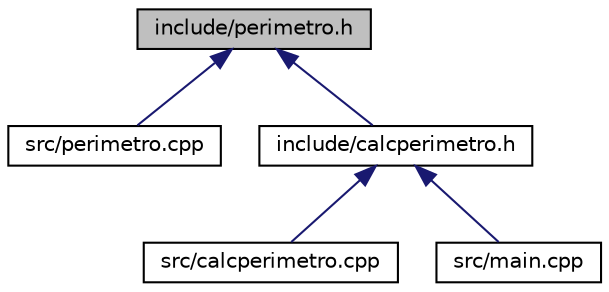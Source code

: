 digraph "include/perimetro.h"
{
  edge [fontname="Helvetica",fontsize="10",labelfontname="Helvetica",labelfontsize="10"];
  node [fontname="Helvetica",fontsize="10",shape=record];
  Node1 [label="include/perimetro.h",height=0.2,width=0.4,color="black", fillcolor="grey75", style="filled", fontcolor="black"];
  Node1 -> Node2 [dir="back",color="midnightblue",fontsize="10",style="solid",fontname="Helvetica"];
  Node2 [label="src/perimetro.cpp",height=0.2,width=0.4,color="black", fillcolor="white", style="filled",URL="$perimetro_8cpp.html",tooltip="Arquivo cabeçalho contendo a definição das funções que calculam o perímetro de figuras geométricas pl..."];
  Node1 -> Node3 [dir="back",color="midnightblue",fontsize="10",style="solid",fontname="Helvetica"];
  Node3 [label="include/calcperimetro.h",height=0.2,width=0.4,color="black", fillcolor="white", style="filled",URL="$calcperimetro_8h.html",tooltip="Arquivo cabecalho contendo a definicao das funções que solicitam ao usuário os dados necessários ao c..."];
  Node3 -> Node4 [dir="back",color="midnightblue",fontsize="10",style="solid",fontname="Helvetica"];
  Node4 [label="src/calcperimetro.cpp",height=0.2,width=0.4,color="black", fillcolor="white", style="filled",URL="$calcperimetro_8cpp.html",tooltip="Arquivo de corpo contendo a implementacao das funções que solicitam ao usuário os dados necessários a..."];
  Node3 -> Node5 [dir="back",color="midnightblue",fontsize="10",style="solid",fontname="Helvetica"];
  Node5 [label="src/main.cpp",height=0.2,width=0.4,color="black", fillcolor="white", style="filled",URL="$main_8cpp.html",tooltip="Programa que cálcula área, perímetro e volume de figuras geométricas planas e espaciais. "];
}

